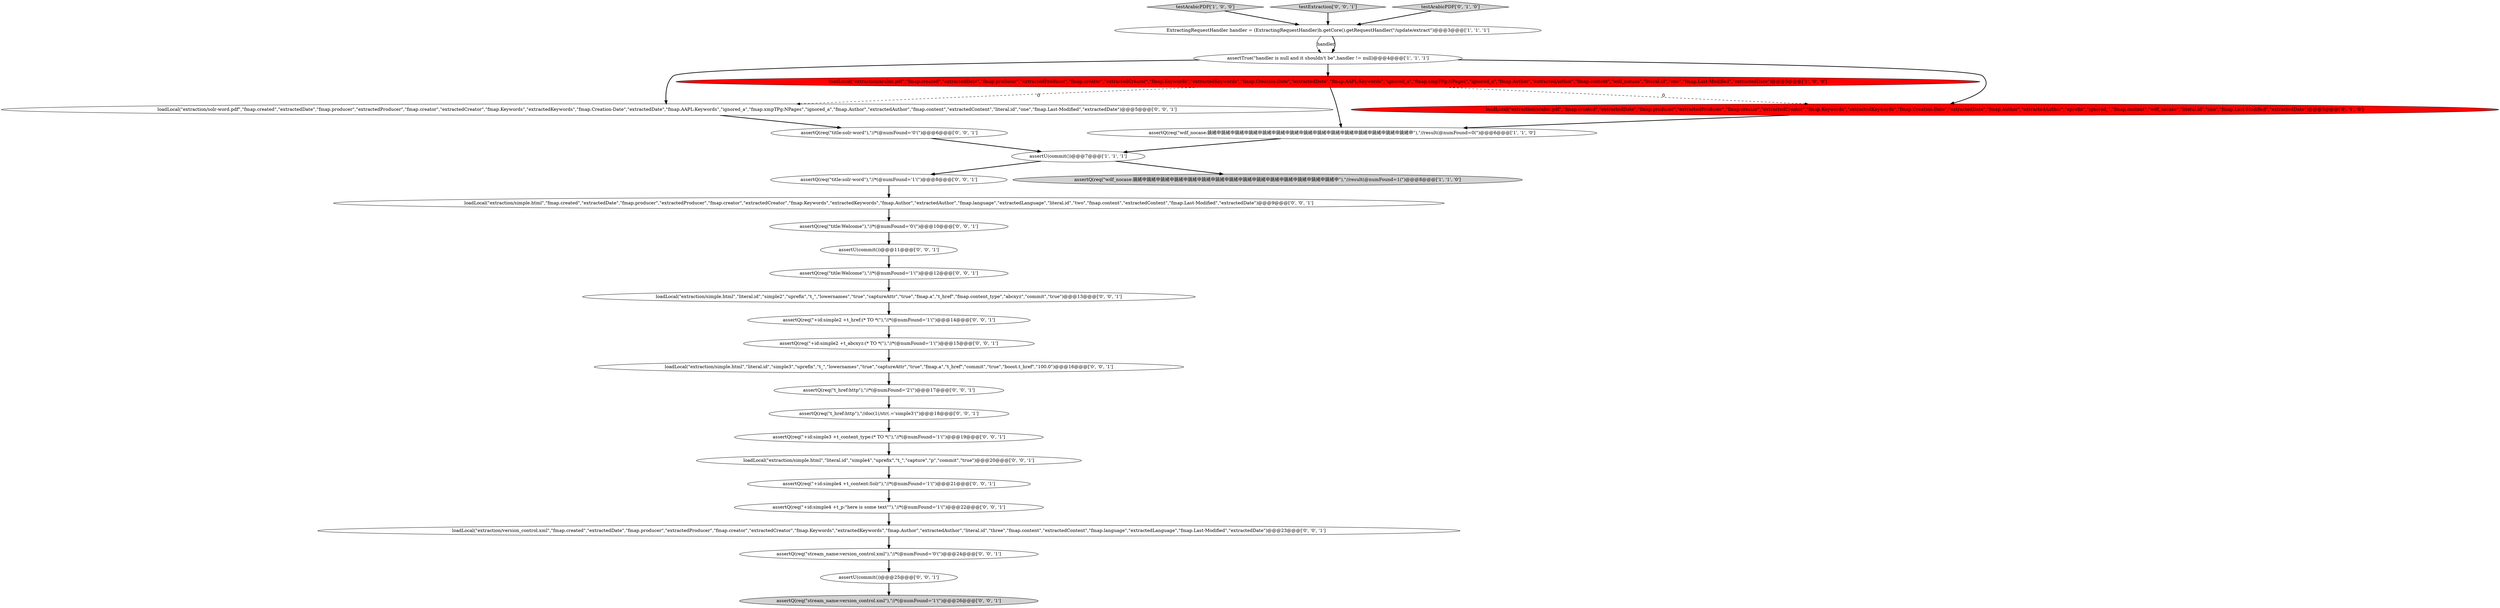 digraph {
3 [style = filled, label = "testArabicPDF['1', '0', '0']", fillcolor = lightgray, shape = diamond image = "AAA0AAABBB1BBB"];
20 [style = filled, label = "assertQ(req(\"title:solr-word\"),\"//*(@numFound='0'(\")@@@6@@@['0', '0', '1']", fillcolor = white, shape = ellipse image = "AAA0AAABBB3BBB"];
12 [style = filled, label = "loadLocal(\"extraction/simple.html\",\"literal.id\",\"simple2\",\"uprefix\",\"t_\",\"lowernames\",\"true\",\"captureAttr\",\"true\",\"fmap.a\",\"t_href\",\"fmap.content_type\",\"abcxyz\",\"commit\",\"true\")@@@13@@@['0', '0', '1']", fillcolor = white, shape = ellipse image = "AAA0AAABBB3BBB"];
23 [style = filled, label = "assertQ(req(\"stream_name:version_control.xml\"),\"//*(@numFound='0'(\")@@@24@@@['0', '0', '1']", fillcolor = white, shape = ellipse image = "AAA0AAABBB3BBB"];
16 [style = filled, label = "assertQ(req(\"title:Welcome\"),\"//*(@numFound='0'(\")@@@10@@@['0', '0', '1']", fillcolor = white, shape = ellipse image = "AAA0AAABBB3BBB"];
5 [style = filled, label = "ExtractingRequestHandler handler = (ExtractingRequestHandler)h.getCore().getRequestHandler(\"/update/extract\")@@@3@@@['1', '1', '1']", fillcolor = white, shape = ellipse image = "AAA0AAABBB1BBB"];
21 [style = filled, label = "assertQ(req(\"+id:simple2 +t_abcxyz:(* TO *(\"),\"//*(@numFound='1'(\")@@@15@@@['0', '0', '1']", fillcolor = white, shape = ellipse image = "AAA0AAABBB3BBB"];
25 [style = filled, label = "loadLocal(\"extraction/simple.html\",\"fmap.created\",\"extractedDate\",\"fmap.producer\",\"extractedProducer\",\"fmap.creator\",\"extractedCreator\",\"fmap.Keywords\",\"extractedKeywords\",\"fmap.Author\",\"extractedAuthor\",\"fmap.language\",\"extractedLanguage\",\"literal.id\",\"two\",\"fmap.content\",\"extractedContent\",\"fmap.Last-Modified\",\"extractedDate\")@@@9@@@['0', '0', '1']", fillcolor = white, shape = ellipse image = "AAA0AAABBB3BBB"];
9 [style = filled, label = "loadLocal(\"extraction/simple.html\",\"literal.id\",\"simple4\",\"uprefix\",\"t_\",\"capture\",\"p\",\"commit\",\"true\")@@@20@@@['0', '0', '1']", fillcolor = white, shape = ellipse image = "AAA0AAABBB3BBB"];
27 [style = filled, label = "assertQ(req(\"+id:simple2 +t_href:(* TO *(\"),\"//*(@numFound='1'(\")@@@14@@@['0', '0', '1']", fillcolor = white, shape = ellipse image = "AAA0AAABBB3BBB"];
24 [style = filled, label = "testExtraction['0', '0', '1']", fillcolor = lightgray, shape = diamond image = "AAA0AAABBB3BBB"];
22 [style = filled, label = "assertQ(req(\"+id:simple4 +t_p:\"here is some text\"\"),\"//*(@numFound='1'(\")@@@22@@@['0', '0', '1']", fillcolor = white, shape = ellipse image = "AAA0AAABBB3BBB"];
10 [style = filled, label = "loadLocal(\"extraction/solr-word.pdf\",\"fmap.created\",\"extractedDate\",\"fmap.producer\",\"extractedProducer\",\"fmap.creator\",\"extractedCreator\",\"fmap.Keywords\",\"extractedKeywords\",\"fmap.Creation-Date\",\"extractedDate\",\"fmap.AAPL:Keywords\",\"ignored_a\",\"fmap.xmpTPg:NPages\",\"ignored_a\",\"fmap.Author\",\"extractedAuthor\",\"fmap.content\",\"extractedContent\",\"literal.id\",\"one\",\"fmap.Last-Modified\",\"extractedDate\")@@@5@@@['0', '0', '1']", fillcolor = white, shape = ellipse image = "AAA0AAABBB3BBB"];
15 [style = filled, label = "loadLocal(\"extraction/simple.html\",\"literal.id\",\"simple3\",\"uprefix\",\"t_\",\"lowernames\",\"true\",\"captureAttr\",\"true\",\"fmap.a\",\"t_href\",\"commit\",\"true\",\"boost.t_href\",\"100.0\")@@@16@@@['0', '0', '1']", fillcolor = white, shape = ellipse image = "AAA0AAABBB3BBB"];
13 [style = filled, label = "assertQ(req(\"title:solr-word\"),\"//*(@numFound='1'(\")@@@8@@@['0', '0', '1']", fillcolor = white, shape = ellipse image = "AAA0AAABBB3BBB"];
4 [style = filled, label = "assertQ(req(\"wdf_nocase:鐃緒申鐃緒申鐃緒申鐃緒申鐃緒申鐃緒申鐃緒申鐃緒申鐃緒申鐃緒申鐃緒申鐃緒申鐃緒申鐃緒申鐃緒申\"),\"//result(@numFound=0(\")@@@6@@@['1', '1', '0']", fillcolor = white, shape = ellipse image = "AAA0AAABBB1BBB"];
28 [style = filled, label = "assertQ(req(\"t_href:http\"),\"//doc(1(/str(.='simple3'(\")@@@18@@@['0', '0', '1']", fillcolor = white, shape = ellipse image = "AAA0AAABBB3BBB"];
19 [style = filled, label = "loadLocal(\"extraction/version_control.xml\",\"fmap.created\",\"extractedDate\",\"fmap.producer\",\"extractedProducer\",\"fmap.creator\",\"extractedCreator\",\"fmap.Keywords\",\"extractedKeywords\",\"fmap.Author\",\"extractedAuthor\",\"literal.id\",\"three\",\"fmap.content\",\"extractedContent\",\"fmap.language\",\"extractedLanguage\",\"fmap.Last-Modified\",\"extractedDate\")@@@23@@@['0', '0', '1']", fillcolor = white, shape = ellipse image = "AAA0AAABBB3BBB"];
14 [style = filled, label = "assertQ(req(\"title:Welcome\"),\"//*(@numFound='1'(\")@@@12@@@['0', '0', '1']", fillcolor = white, shape = ellipse image = "AAA0AAABBB3BBB"];
0 [style = filled, label = "assertQ(req(\"wdf_nocase:鐃緒申鐃緒申鐃緒申鐃緒申鐃緒申鐃緒申鐃緒申鐃緒申鐃緒申鐃緒申鐃緒申鐃緒申鐃緒申鐃緒申鐃緒申\"),\"//result(@numFound=1(\")@@@8@@@['1', '1', '0']", fillcolor = lightgray, shape = ellipse image = "AAA0AAABBB1BBB"];
29 [style = filled, label = "assertU(commit())@@@11@@@['0', '0', '1']", fillcolor = white, shape = ellipse image = "AAA0AAABBB3BBB"];
30 [style = filled, label = "assertQ(req(\"stream_name:version_control.xml\"),\"//*(@numFound='1'(\")@@@26@@@['0', '0', '1']", fillcolor = lightgray, shape = ellipse image = "AAA0AAABBB3BBB"];
2 [style = filled, label = "assertU(commit())@@@7@@@['1', '1', '1']", fillcolor = white, shape = ellipse image = "AAA0AAABBB1BBB"];
6 [style = filled, label = "assertTrue(\"handler is null and it shouldn't be\",handler != null)@@@4@@@['1', '1', '1']", fillcolor = white, shape = ellipse image = "AAA0AAABBB1BBB"];
18 [style = filled, label = "assertU(commit())@@@25@@@['0', '0', '1']", fillcolor = white, shape = ellipse image = "AAA0AAABBB3BBB"];
8 [style = filled, label = "testArabicPDF['0', '1', '0']", fillcolor = lightgray, shape = diamond image = "AAA0AAABBB2BBB"];
26 [style = filled, label = "assertQ(req(\"+id:simple4 +t_content:Solr\"),\"//*(@numFound='1'(\")@@@21@@@['0', '0', '1']", fillcolor = white, shape = ellipse image = "AAA0AAABBB3BBB"];
1 [style = filled, label = "loadLocal(\"extraction/arabic.pdf\",\"fmap.created\",\"extractedDate\",\"fmap.producer\",\"extractedProducer\",\"fmap.creator\",\"extractedCreator\",\"fmap.Keywords\",\"extractedKeywords\",\"fmap.Creation-Date\",\"extractedDate\",\"fmap.AAPL:Keywords\",\"ignored_a\",\"fmap.xmpTPg:NPages\",\"ignored_a\",\"fmap.Author\",\"extractedAuthor\",\"fmap.content\",\"wdf_nocase\",\"literal.id\",\"one\",\"fmap.Last-Modified\",\"extractedDate\")@@@5@@@['1', '0', '0']", fillcolor = red, shape = ellipse image = "AAA1AAABBB1BBB"];
11 [style = filled, label = "assertQ(req(\"t_href:http\"),\"//*(@numFound='2'(\")@@@17@@@['0', '0', '1']", fillcolor = white, shape = ellipse image = "AAA0AAABBB3BBB"];
7 [style = filled, label = "loadLocal(\"extraction/arabic.pdf\",\"fmap.created\",\"extractedDate\",\"fmap.producer\",\"extractedProducer\",\"fmap.creator\",\"extractedCreator\",\"fmap.Keywords\",\"extractedKeywords\",\"fmap.Creation-Date\",\"extractedDate\",\"fmap.Author\",\"extractedAuthor\",\"uprefix\",\"ignored_\",\"fmap.content\",\"wdf_nocase\",\"literal.id\",\"one\",\"fmap.Last-Modified\",\"extractedDate\")@@@5@@@['0', '1', '0']", fillcolor = red, shape = ellipse image = "AAA1AAABBB2BBB"];
17 [style = filled, label = "assertQ(req(\"+id:simple3 +t_content_type:(* TO *(\"),\"//*(@numFound='1'(\")@@@19@@@['0', '0', '1']", fillcolor = white, shape = ellipse image = "AAA0AAABBB3BBB"];
13->25 [style = bold, label=""];
11->28 [style = bold, label=""];
1->4 [style = bold, label=""];
10->20 [style = bold, label=""];
22->19 [style = bold, label=""];
21->15 [style = bold, label=""];
17->9 [style = bold, label=""];
16->29 [style = bold, label=""];
18->30 [style = bold, label=""];
4->2 [style = bold, label=""];
7->4 [style = bold, label=""];
1->10 [style = dashed, label="0"];
5->6 [style = solid, label="handler"];
25->16 [style = bold, label=""];
26->22 [style = bold, label=""];
24->5 [style = bold, label=""];
2->13 [style = bold, label=""];
20->2 [style = bold, label=""];
9->26 [style = bold, label=""];
6->1 [style = bold, label=""];
3->5 [style = bold, label=""];
2->0 [style = bold, label=""];
5->6 [style = bold, label=""];
8->5 [style = bold, label=""];
15->11 [style = bold, label=""];
19->23 [style = bold, label=""];
6->10 [style = bold, label=""];
14->12 [style = bold, label=""];
29->14 [style = bold, label=""];
28->17 [style = bold, label=""];
1->7 [style = dashed, label="0"];
6->7 [style = bold, label=""];
27->21 [style = bold, label=""];
12->27 [style = bold, label=""];
23->18 [style = bold, label=""];
}

